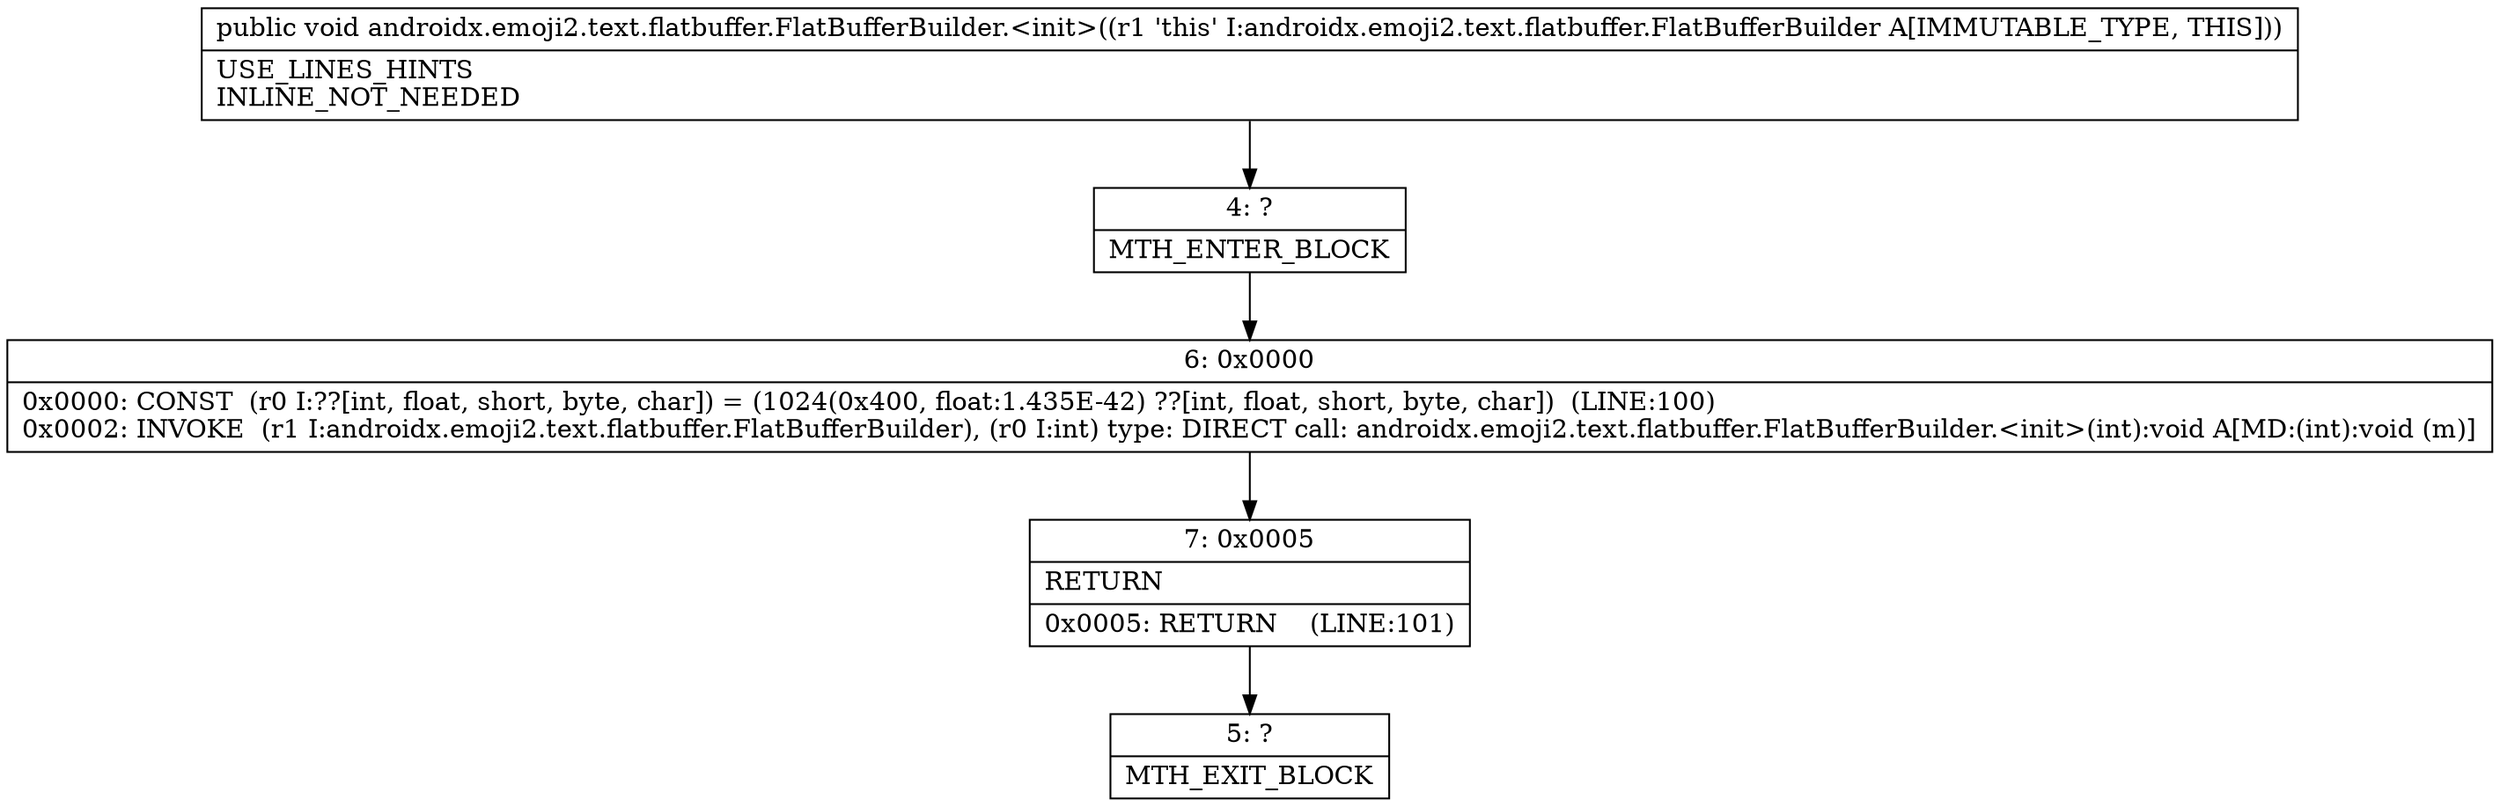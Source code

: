 digraph "CFG forandroidx.emoji2.text.flatbuffer.FlatBufferBuilder.\<init\>()V" {
Node_4 [shape=record,label="{4\:\ ?|MTH_ENTER_BLOCK\l}"];
Node_6 [shape=record,label="{6\:\ 0x0000|0x0000: CONST  (r0 I:??[int, float, short, byte, char]) = (1024(0x400, float:1.435E\-42) ??[int, float, short, byte, char])  (LINE:100)\l0x0002: INVOKE  (r1 I:androidx.emoji2.text.flatbuffer.FlatBufferBuilder), (r0 I:int) type: DIRECT call: androidx.emoji2.text.flatbuffer.FlatBufferBuilder.\<init\>(int):void A[MD:(int):void (m)]\l}"];
Node_7 [shape=record,label="{7\:\ 0x0005|RETURN\l|0x0005: RETURN    (LINE:101)\l}"];
Node_5 [shape=record,label="{5\:\ ?|MTH_EXIT_BLOCK\l}"];
MethodNode[shape=record,label="{public void androidx.emoji2.text.flatbuffer.FlatBufferBuilder.\<init\>((r1 'this' I:androidx.emoji2.text.flatbuffer.FlatBufferBuilder A[IMMUTABLE_TYPE, THIS]))  | USE_LINES_HINTS\lINLINE_NOT_NEEDED\l}"];
MethodNode -> Node_4;Node_4 -> Node_6;
Node_6 -> Node_7;
Node_7 -> Node_5;
}

